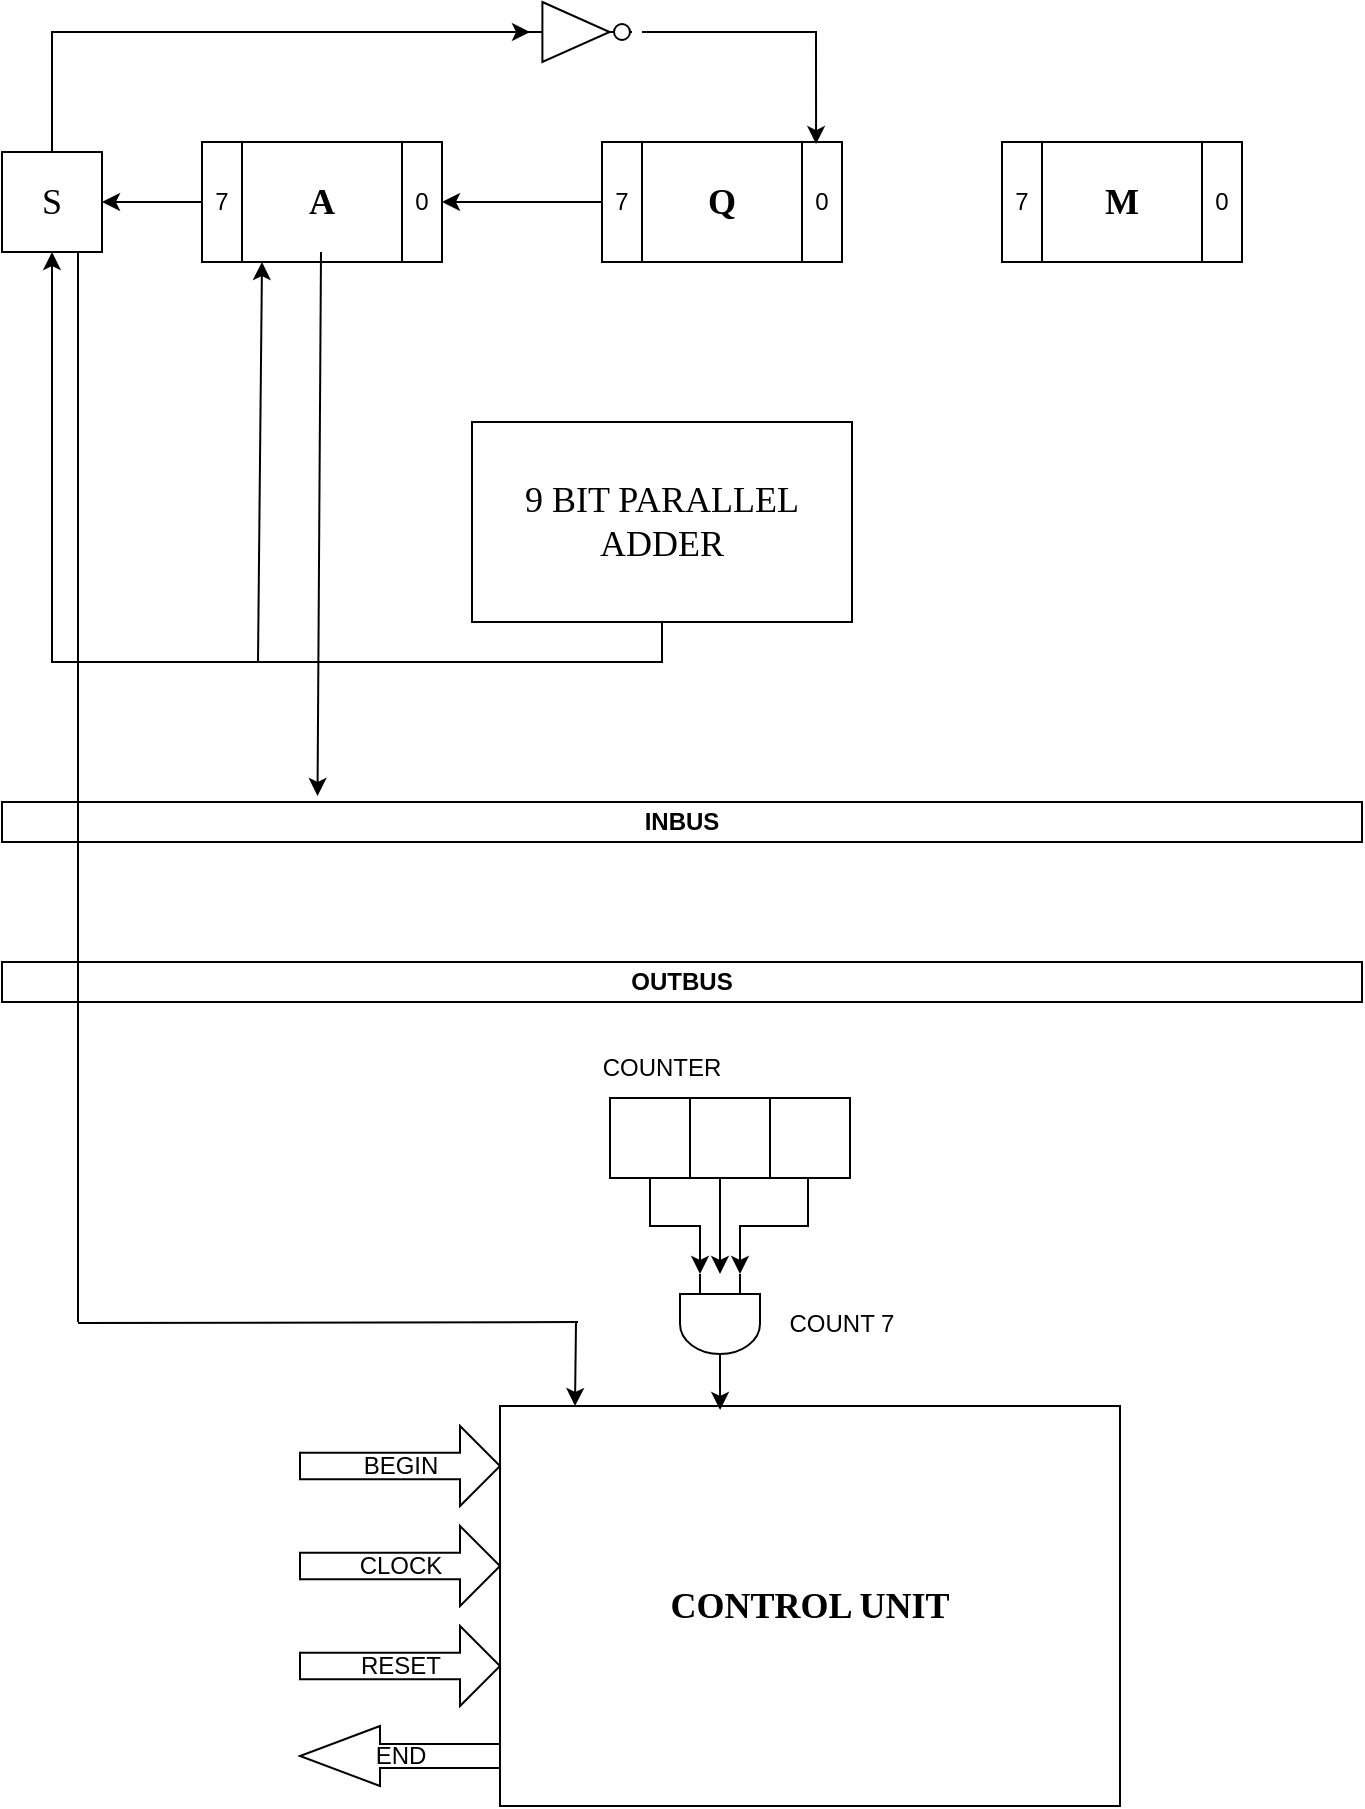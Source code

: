 <mxfile version="21.1.0" type="device">
  <diagram name="Page-1" id="2YBvvXClWsGukQMizWep">
    <mxGraphModel dx="1434" dy="739" grid="1" gridSize="10" guides="1" tooltips="1" connect="1" arrows="1" fold="1" page="1" pageScale="1" pageWidth="850" pageHeight="1100" math="0" shadow="0">
      <root>
        <mxCell id="0" />
        <mxCell id="1" parent="0" />
        <mxCell id="pjgMxtTdZgPTEozuZZsP-2" value="INBUS" style="rounded=0;whiteSpace=wrap;html=1;fontStyle=1" vertex="1" parent="1">
          <mxGeometry x="82" y="410" width="680" height="20" as="geometry" />
        </mxCell>
        <mxCell id="pjgMxtTdZgPTEozuZZsP-4" value="OUTBUS" style="rounded=0;whiteSpace=wrap;html=1;fontStyle=1" vertex="1" parent="1">
          <mxGeometry x="82" y="490" width="680" height="20" as="geometry" />
        </mxCell>
        <mxCell id="pjgMxtTdZgPTEozuZZsP-5" value="&lt;font style=&quot;font-size: 18px;&quot; face=&quot;Times New Roman&quot;&gt;&lt;b&gt;A&lt;/b&gt;&lt;/font&gt;" style="shape=process;whiteSpace=wrap;html=1;backgroundOutline=1;size=0.167;" vertex="1" parent="1">
          <mxGeometry x="182" y="80" width="120" height="60" as="geometry" />
        </mxCell>
        <mxCell id="pjgMxtTdZgPTEozuZZsP-7" value="&lt;font style=&quot;font-size: 18px;&quot; face=&quot;Times New Roman&quot;&gt;&lt;b&gt;Q&lt;/b&gt;&lt;/font&gt;" style="shape=process;whiteSpace=wrap;html=1;backgroundOutline=1;size=0.167;" vertex="1" parent="1">
          <mxGeometry x="382" y="80" width="120" height="60" as="geometry" />
        </mxCell>
        <mxCell id="pjgMxtTdZgPTEozuZZsP-8" value="&lt;font style=&quot;font-size: 18px;&quot; face=&quot;Times New Roman&quot;&gt;&lt;b&gt;M&lt;/b&gt;&lt;/font&gt;" style="shape=process;whiteSpace=wrap;html=1;backgroundOutline=1;size=0.167;" vertex="1" parent="1">
          <mxGeometry x="582" y="80" width="120" height="60" as="geometry" />
        </mxCell>
        <mxCell id="pjgMxtTdZgPTEozuZZsP-9" value="7" style="text;html=1;strokeColor=none;fillColor=none;align=center;verticalAlign=middle;whiteSpace=wrap;rounded=0;" vertex="1" parent="1">
          <mxGeometry x="582" y="95" width="20" height="30" as="geometry" />
        </mxCell>
        <mxCell id="pjgMxtTdZgPTEozuZZsP-10" value="0" style="text;html=1;strokeColor=none;fillColor=none;align=center;verticalAlign=middle;whiteSpace=wrap;rounded=0;" vertex="1" parent="1">
          <mxGeometry x="682" y="95" width="20" height="30" as="geometry" />
        </mxCell>
        <mxCell id="pjgMxtTdZgPTEozuZZsP-49" style="edgeStyle=orthogonalEdgeStyle;rounded=0;orthogonalLoop=1;jettySize=auto;html=1;entryX=1;entryY=0.5;entryDx=0;entryDy=0;" edge="1" parent="1" source="pjgMxtTdZgPTEozuZZsP-11" target="pjgMxtTdZgPTEozuZZsP-41">
          <mxGeometry relative="1" as="geometry" />
        </mxCell>
        <mxCell id="pjgMxtTdZgPTEozuZZsP-11" value="7" style="text;html=1;strokeColor=none;fillColor=none;align=center;verticalAlign=middle;whiteSpace=wrap;rounded=0;" vertex="1" parent="1">
          <mxGeometry x="382" y="95" width="20" height="30" as="geometry" />
        </mxCell>
        <mxCell id="pjgMxtTdZgPTEozuZZsP-12" value="0" style="text;html=1;strokeColor=none;fillColor=none;align=center;verticalAlign=middle;whiteSpace=wrap;rounded=0;" vertex="1" parent="1">
          <mxGeometry x="482" y="95" width="20" height="30" as="geometry" />
        </mxCell>
        <mxCell id="pjgMxtTdZgPTEozuZZsP-13" value="&lt;font style=&quot;font-size: 18px;&quot; face=&quot;Times New Roman&quot;&gt;&lt;b&gt;CONTROL UNIT&lt;/b&gt;&lt;/font&gt;" style="rounded=0;whiteSpace=wrap;html=1;" vertex="1" parent="1">
          <mxGeometry x="331" y="712" width="310" height="200" as="geometry" />
        </mxCell>
        <mxCell id="pjgMxtTdZgPTEozuZZsP-19" value="BEGIN" style="html=1;shadow=0;dashed=0;align=center;verticalAlign=middle;shape=mxgraph.arrows2.arrow;dy=0.67;dx=20;notch=0;" vertex="1" parent="1">
          <mxGeometry x="231" y="722" width="100" height="40" as="geometry" />
        </mxCell>
        <mxCell id="pjgMxtTdZgPTEozuZZsP-20" value="CLOCK" style="html=1;shadow=0;dashed=0;align=center;verticalAlign=middle;shape=mxgraph.arrows2.arrow;dy=0.67;dx=20;notch=0;" vertex="1" parent="1">
          <mxGeometry x="231" y="772" width="100" height="40" as="geometry" />
        </mxCell>
        <mxCell id="pjgMxtTdZgPTEozuZZsP-21" value="RESET" style="html=1;shadow=0;dashed=0;align=center;verticalAlign=middle;shape=mxgraph.arrows2.arrow;dy=0.67;dx=20;notch=0;" vertex="1" parent="1">
          <mxGeometry x="231" y="822" width="100" height="40" as="geometry" />
        </mxCell>
        <mxCell id="pjgMxtTdZgPTEozuZZsP-23" value="END" style="html=1;shadow=0;dashed=0;align=center;verticalAlign=middle;shape=mxgraph.arrows2.arrow;dy=0.6;dx=40;flipH=1;notch=0;" vertex="1" parent="1">
          <mxGeometry x="231" y="872" width="100" height="30" as="geometry" />
        </mxCell>
        <mxCell id="pjgMxtTdZgPTEozuZZsP-31" style="edgeStyle=orthogonalEdgeStyle;rounded=0;orthogonalLoop=1;jettySize=auto;html=1;entryX=0;entryY=0.75;entryDx=0;entryDy=0;entryPerimeter=0;" edge="1" parent="1" source="pjgMxtTdZgPTEozuZZsP-25" target="pjgMxtTdZgPTEozuZZsP-28">
          <mxGeometry relative="1" as="geometry" />
        </mxCell>
        <mxCell id="pjgMxtTdZgPTEozuZZsP-25" value="" style="whiteSpace=wrap;html=1;aspect=fixed;" vertex="1" parent="1">
          <mxGeometry x="386" y="558" width="40" height="40" as="geometry" />
        </mxCell>
        <mxCell id="pjgMxtTdZgPTEozuZZsP-33" style="edgeStyle=orthogonalEdgeStyle;rounded=0;orthogonalLoop=1;jettySize=auto;html=1;" edge="1" parent="1" source="pjgMxtTdZgPTEozuZZsP-26" target="pjgMxtTdZgPTEozuZZsP-28">
          <mxGeometry relative="1" as="geometry">
            <Array as="points">
              <mxPoint x="441" y="611" />
              <mxPoint x="441" y="611" />
            </Array>
          </mxGeometry>
        </mxCell>
        <mxCell id="pjgMxtTdZgPTEozuZZsP-26" value="" style="whiteSpace=wrap;html=1;aspect=fixed;" vertex="1" parent="1">
          <mxGeometry x="426" y="558" width="40" height="40" as="geometry" />
        </mxCell>
        <mxCell id="pjgMxtTdZgPTEozuZZsP-34" style="edgeStyle=orthogonalEdgeStyle;rounded=0;orthogonalLoop=1;jettySize=auto;html=1;entryX=0;entryY=0.25;entryDx=0;entryDy=0;entryPerimeter=0;" edge="1" parent="1" source="pjgMxtTdZgPTEozuZZsP-27" target="pjgMxtTdZgPTEozuZZsP-28">
          <mxGeometry relative="1" as="geometry">
            <Array as="points">
              <mxPoint x="485" y="622" />
              <mxPoint x="451" y="622" />
            </Array>
          </mxGeometry>
        </mxCell>
        <mxCell id="pjgMxtTdZgPTEozuZZsP-27" value="" style="whiteSpace=wrap;html=1;aspect=fixed;" vertex="1" parent="1">
          <mxGeometry x="466" y="558" width="40" height="40" as="geometry" />
        </mxCell>
        <mxCell id="pjgMxtTdZgPTEozuZZsP-37" style="edgeStyle=orthogonalEdgeStyle;rounded=0;orthogonalLoop=1;jettySize=auto;html=1;exitX=1;exitY=0.5;exitDx=0;exitDy=0;exitPerimeter=0;entryX=0.355;entryY=0.01;entryDx=0;entryDy=0;entryPerimeter=0;" edge="1" parent="1" source="pjgMxtTdZgPTEozuZZsP-28" target="pjgMxtTdZgPTEozuZZsP-13">
          <mxGeometry relative="1" as="geometry" />
        </mxCell>
        <mxCell id="pjgMxtTdZgPTEozuZZsP-28" value="" style="verticalLabelPosition=bottom;shadow=0;dashed=0;align=center;html=1;verticalAlign=top;shape=mxgraph.electrical.logic_gates.logic_gate;operation=and;rotation=90;" vertex="1" parent="1">
          <mxGeometry x="416" y="651" width="50" height="40" as="geometry" />
        </mxCell>
        <mxCell id="pjgMxtTdZgPTEozuZZsP-38" value="COUNTER" style="text;html=1;strokeColor=none;fillColor=none;align=center;verticalAlign=middle;whiteSpace=wrap;rounded=0;" vertex="1" parent="1">
          <mxGeometry x="382" y="528" width="60" height="30" as="geometry" />
        </mxCell>
        <mxCell id="pjgMxtTdZgPTEozuZZsP-39" value="COUNT 7" style="text;html=1;strokeColor=none;fillColor=none;align=center;verticalAlign=middle;whiteSpace=wrap;rounded=0;" vertex="1" parent="1">
          <mxGeometry x="472" y="656" width="60" height="30" as="geometry" />
        </mxCell>
        <mxCell id="pjgMxtTdZgPTEozuZZsP-43" value="" style="edgeStyle=orthogonalEdgeStyle;rounded=0;orthogonalLoop=1;jettySize=auto;html=1;" edge="1" parent="1" source="pjgMxtTdZgPTEozuZZsP-40" target="pjgMxtTdZgPTEozuZZsP-42">
          <mxGeometry relative="1" as="geometry" />
        </mxCell>
        <mxCell id="pjgMxtTdZgPTEozuZZsP-40" value="7" style="text;html=1;strokeColor=none;fillColor=none;align=center;verticalAlign=middle;whiteSpace=wrap;rounded=0;" vertex="1" parent="1">
          <mxGeometry x="182" y="95" width="20" height="30" as="geometry" />
        </mxCell>
        <mxCell id="pjgMxtTdZgPTEozuZZsP-41" value="0" style="text;html=1;strokeColor=none;fillColor=none;align=center;verticalAlign=middle;whiteSpace=wrap;rounded=0;" vertex="1" parent="1">
          <mxGeometry x="282" y="95" width="20" height="30" as="geometry" />
        </mxCell>
        <mxCell id="pjgMxtTdZgPTEozuZZsP-47" style="edgeStyle=orthogonalEdgeStyle;rounded=0;orthogonalLoop=1;jettySize=auto;html=1;entryX=0;entryY=0.5;entryDx=0;entryDy=0;" edge="1" parent="1" source="pjgMxtTdZgPTEozuZZsP-42">
          <mxGeometry relative="1" as="geometry">
            <mxPoint x="346" y="25" as="targetPoint" />
            <Array as="points">
              <mxPoint x="107" y="25" />
            </Array>
          </mxGeometry>
        </mxCell>
        <mxCell id="pjgMxtTdZgPTEozuZZsP-42" value="&lt;font style=&quot;font-size: 18px;&quot; face=&quot;Times New Roman&quot;&gt;S&lt;/font&gt;" style="whiteSpace=wrap;html=1;aspect=fixed;" vertex="1" parent="1">
          <mxGeometry x="82" y="85" width="50" height="50" as="geometry" />
        </mxCell>
        <mxCell id="pjgMxtTdZgPTEozuZZsP-48" style="edgeStyle=orthogonalEdgeStyle;rounded=0;orthogonalLoop=1;jettySize=auto;html=1;entryX=0.892;entryY=0.017;entryDx=0;entryDy=0;entryPerimeter=0;" edge="1" parent="1" target="pjgMxtTdZgPTEozuZZsP-7">
          <mxGeometry relative="1" as="geometry">
            <mxPoint x="402" y="25" as="sourcePoint" />
            <Array as="points">
              <mxPoint x="489" y="25" />
            </Array>
          </mxGeometry>
        </mxCell>
        <mxCell id="pjgMxtTdZgPTEozuZZsP-44" value="" style="verticalLabelPosition=bottom;shadow=0;dashed=0;align=center;html=1;verticalAlign=top;shape=mxgraph.electrical.logic_gates.buffer2;" vertex="1" parent="1">
          <mxGeometry x="341" y="10" width="56" height="30" as="geometry" />
        </mxCell>
        <mxCell id="pjgMxtTdZgPTEozuZZsP-45" value="" style="verticalLabelPosition=bottom;shadow=0;dashed=0;align=center;html=1;verticalAlign=top;shape=mxgraph.electrical.logic_gates.inverting_contact;" vertex="1" parent="1">
          <mxGeometry x="387" y="20" width="10" height="10" as="geometry" />
        </mxCell>
        <mxCell id="pjgMxtTdZgPTEozuZZsP-51" style="edgeStyle=orthogonalEdgeStyle;rounded=0;orthogonalLoop=1;jettySize=auto;html=1;entryX=0.5;entryY=1;entryDx=0;entryDy=0;" edge="1" parent="1" source="pjgMxtTdZgPTEozuZZsP-50" target="pjgMxtTdZgPTEozuZZsP-42">
          <mxGeometry relative="1" as="geometry">
            <Array as="points">
              <mxPoint x="412" y="340" />
              <mxPoint x="107" y="340" />
            </Array>
          </mxGeometry>
        </mxCell>
        <mxCell id="pjgMxtTdZgPTEozuZZsP-50" value="&lt;font style=&quot;font-size: 18px;&quot; face=&quot;Times New Roman&quot;&gt;9 BIT PARALLEL ADDER&lt;/font&gt;" style="rounded=0;whiteSpace=wrap;html=1;" vertex="1" parent="1">
          <mxGeometry x="317" y="220" width="190" height="100" as="geometry" />
        </mxCell>
        <mxCell id="pjgMxtTdZgPTEozuZZsP-53" value="" style="endArrow=classic;html=1;rounded=0;entryX=0.25;entryY=1;entryDx=0;entryDy=0;" edge="1" parent="1" target="pjgMxtTdZgPTEozuZZsP-5">
          <mxGeometry width="50" height="50" relative="1" as="geometry">
            <mxPoint x="210" y="340" as="sourcePoint" />
            <mxPoint x="252" y="290" as="targetPoint" />
          </mxGeometry>
        </mxCell>
        <mxCell id="pjgMxtTdZgPTEozuZZsP-54" value="" style="endArrow=classic;html=1;rounded=0;entryX=0.232;entryY=-0.15;entryDx=0;entryDy=0;entryPerimeter=0;" edge="1" parent="1" target="pjgMxtTdZgPTEozuZZsP-2">
          <mxGeometry width="50" height="50" relative="1" as="geometry">
            <mxPoint x="241.5" y="135" as="sourcePoint" />
            <mxPoint x="241.5" y="235" as="targetPoint" />
          </mxGeometry>
        </mxCell>
        <mxCell id="pjgMxtTdZgPTEozuZZsP-57" value="" style="endArrow=none;html=1;rounded=0;" edge="1" parent="1">
          <mxGeometry width="50" height="50" relative="1" as="geometry">
            <mxPoint x="120" y="670" as="sourcePoint" />
            <mxPoint x="120" y="135" as="targetPoint" />
          </mxGeometry>
        </mxCell>
        <mxCell id="pjgMxtTdZgPTEozuZZsP-59" value="" style="endArrow=none;html=1;rounded=0;" edge="1" parent="1">
          <mxGeometry width="50" height="50" relative="1" as="geometry">
            <mxPoint x="120" y="670.5" as="sourcePoint" />
            <mxPoint x="370" y="670" as="targetPoint" />
          </mxGeometry>
        </mxCell>
        <mxCell id="pjgMxtTdZgPTEozuZZsP-60" value="" style="endArrow=classic;html=1;rounded=0;" edge="1" parent="1">
          <mxGeometry width="50" height="50" relative="1" as="geometry">
            <mxPoint x="369" y="670" as="sourcePoint" />
            <mxPoint x="368.5" y="712" as="targetPoint" />
          </mxGeometry>
        </mxCell>
      </root>
    </mxGraphModel>
  </diagram>
</mxfile>
